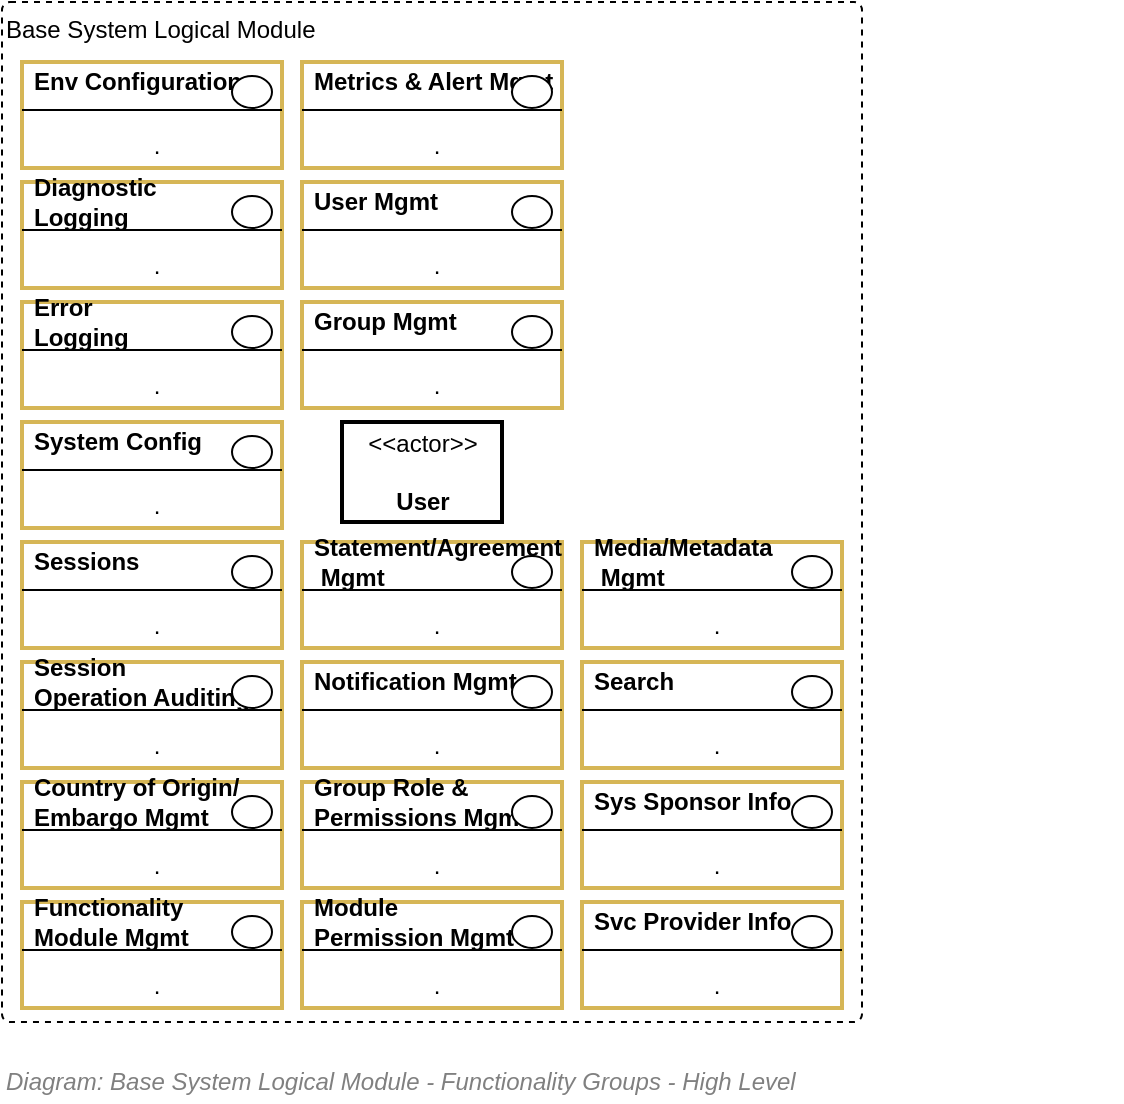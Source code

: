 <mxfile compressed="false" version="17.5.0" type="google">
  <diagram name="Maintainance Specialist Functionality" id="L82_7UWOB-eD7X1Nhyzg">
    <mxGraphModel grid="1" page="1" gridSize="10" guides="1" tooltips="1" connect="1" arrows="1" fold="1" pageScale="1" pageWidth="827" pageHeight="1169" math="0" shadow="0">
      <root>
        <mxCell id="U6dDKni8suYvyQFleUj0-0" />
        <mxCell id="U6dDKni8suYvyQFleUj0-1" parent="U6dDKni8suYvyQFleUj0-0" />
        <mxCell id="U6dDKni8suYvyQFleUj0-2" value="&lt;font style=&quot;font-size: 12px&quot;&gt;Diagram: Base System Logical Module - Functionality Groups - High Level&lt;/font&gt;" style="text;strokeColor=none;fillColor=none;html=1;fontSize=12;fontStyle=2;verticalAlign=middle;align=left;shadow=0;glass=0;comic=0;opacity=30;fontColor=#808080;strokeWidth=1;" vertex="1" parent="U6dDKni8suYvyQFleUj0-1">
          <mxGeometry x="120" y="660" width="520" height="20" as="geometry" />
        </mxCell>
        <UserObject label="" tooltip="ABOUT&#xa;&#xa;The Base Module provides Functionality that is pretty much common across all mature applications, from Diagnostics, through information about the system (who paid for it/who built it, who is supplying it/the reseller, the system name), through to the current Tenancy and User, its Media and what people think of it. &#xa;&#xa;&#xa;&#xa;Secondary Modules build on top of the Core module, adding Business Domain Specific functionality (described later)." id="U6dDKni8suYvyQFleUj0-3">
          <mxCell style="shape=image;html=1;verticalAlign=top;verticalLabelPosition=bottom;labelBackgroundColor=#ffffff;imageAspect=0;aspect=fixed;image=https://cdn1.iconfinder.com/data/icons/hawcons/32/699014-icon-28-information-128.png;shadow=0;dashed=0;fontFamily=Helvetica;fontSize=12;fontColor=#000000;align=center;strokeColor=#000000;fillColor=#505050;dashPattern=1 1;" vertex="1" parent="U6dDKni8suYvyQFleUj0-1">
            <mxGeometry x="660" y="660" width="20" height="20" as="geometry" />
          </mxCell>
        </UserObject>
        <mxCell id="U6dDKni8suYvyQFleUj0-4" value="Base System Logical Module" style="rounded=1;whiteSpace=wrap;html=1;strokeWidth=1;fillColor=none;dashed=1;absoluteArcSize=1;arcSize=8;container=1;collapsible=0;recursiveResize=0;align=left;verticalAlign=top;" vertex="1" parent="U6dDKni8suYvyQFleUj0-1">
          <mxGeometry x="120" y="130" width="430" height="510" as="geometry" />
        </mxCell>
        <mxCell id="U6dDKni8suYvyQFleUj0-5" value="" style="fontStyle=1;align=center;verticalAlign=top;childLayout=stackLayout;horizontal=1;horizontalStack=0;resizeParent=1;resizeParentMax=0;resizeLast=0;marginBottom=0;strokeColor=#d6b656;strokeWidth=2;fillColor=none;" vertex="1" parent="U6dDKni8suYvyQFleUj0-4">
          <mxGeometry x="10" y="90" width="130" height="53" as="geometry" />
        </mxCell>
        <mxCell id="U6dDKni8suYvyQFleUj0-6" value="Diagnostic &lt;br&gt;Logging" style="html=1;align=left;spacingLeft=4;verticalAlign=middle;strokeColor=none;fillColor=none;fontStyle=1" vertex="1" parent="U6dDKni8suYvyQFleUj0-5">
          <mxGeometry width="130" height="20" as="geometry" />
        </mxCell>
        <mxCell id="U6dDKni8suYvyQFleUj0-7" value="" style="shape=ellipse;" vertex="1" parent="U6dDKni8suYvyQFleUj0-6">
          <mxGeometry x="1" width="20" height="16" relative="1" as="geometry">
            <mxPoint x="-25" y="7" as="offset" />
          </mxGeometry>
        </mxCell>
        <mxCell id="U6dDKni8suYvyQFleUj0-8" value="" style="line;strokeWidth=1;fillColor=none;align=left;verticalAlign=middle;spacingTop=-1;spacingLeft=3;spacingRight=3;rotatable=0;labelPosition=right;points=[];portConstraint=eastwest;" vertex="1" parent="U6dDKni8suYvyQFleUj0-5">
          <mxGeometry y="20" width="130" height="8" as="geometry" />
        </mxCell>
        <mxCell id="U6dDKni8suYvyQFleUj0-9" value="." style="html=1;align=center;spacingLeft=4;verticalAlign=top;strokeColor=none;fillColor=none;" vertex="1" parent="U6dDKni8suYvyQFleUj0-5">
          <mxGeometry y="28" width="130" height="25" as="geometry" />
        </mxCell>
        <mxCell id="U6dDKni8suYvyQFleUj0-10" value="&amp;lt;&amp;lt;actor&amp;gt;&amp;gt;&lt;br&gt;&lt;br&gt;&lt;b&gt;User&lt;/b&gt;" style="text;html=1;align=center;verticalAlign=middle;dashed=0;strokeColor=#000000;strokeWidth=2;" vertex="1" parent="U6dDKni8suYvyQFleUj0-4">
          <mxGeometry x="170" y="210" width="80" height="50" as="geometry" />
        </mxCell>
        <mxCell id="U6dDKni8suYvyQFleUj0-11" value="" style="fontStyle=1;align=center;verticalAlign=top;childLayout=stackLayout;horizontal=1;horizontalStack=0;resizeParent=1;resizeParentMax=0;resizeLast=0;marginBottom=0;strokeColor=#d6b656;strokeWidth=2;fillColor=none;" vertex="1" parent="U6dDKni8suYvyQFleUj0-4">
          <mxGeometry x="10" y="150" width="130" height="53" as="geometry" />
        </mxCell>
        <mxCell id="U6dDKni8suYvyQFleUj0-12" value="Error &lt;br&gt;Logging" style="html=1;align=left;spacingLeft=4;verticalAlign=middle;strokeColor=none;fillColor=none;fontStyle=1" vertex="1" parent="U6dDKni8suYvyQFleUj0-11">
          <mxGeometry width="130" height="20" as="geometry" />
        </mxCell>
        <mxCell id="U6dDKni8suYvyQFleUj0-13" value="" style="shape=ellipse;" vertex="1" parent="U6dDKni8suYvyQFleUj0-12">
          <mxGeometry x="1" width="20" height="16" relative="1" as="geometry">
            <mxPoint x="-25" y="7" as="offset" />
          </mxGeometry>
        </mxCell>
        <mxCell id="U6dDKni8suYvyQFleUj0-14" value="" style="line;strokeWidth=1;fillColor=none;align=left;verticalAlign=middle;spacingTop=-1;spacingLeft=3;spacingRight=3;rotatable=0;labelPosition=right;points=[];portConstraint=eastwest;" vertex="1" parent="U6dDKni8suYvyQFleUj0-11">
          <mxGeometry y="20" width="130" height="8" as="geometry" />
        </mxCell>
        <mxCell id="U6dDKni8suYvyQFleUj0-15" value="." style="html=1;align=center;spacingLeft=4;verticalAlign=top;strokeColor=none;fillColor=none;" vertex="1" parent="U6dDKni8suYvyQFleUj0-11">
          <mxGeometry y="28" width="130" height="25" as="geometry" />
        </mxCell>
        <mxCell id="U6dDKni8suYvyQFleUj0-16" value="" style="fontStyle=1;align=center;verticalAlign=top;childLayout=stackLayout;horizontal=1;horizontalStack=0;resizeParent=1;resizeParentMax=0;resizeLast=0;marginBottom=0;strokeColor=#d6b656;strokeWidth=2;fillColor=none;" vertex="1" parent="U6dDKni8suYvyQFleUj0-4">
          <mxGeometry x="10" y="270" width="130" height="53" as="geometry" />
        </mxCell>
        <mxCell id="U6dDKni8suYvyQFleUj0-17" value="Sessions" style="html=1;align=left;spacingLeft=4;verticalAlign=middle;strokeColor=none;fillColor=none;fontStyle=1" vertex="1" parent="U6dDKni8suYvyQFleUj0-16">
          <mxGeometry width="130" height="20" as="geometry" />
        </mxCell>
        <mxCell id="U6dDKni8suYvyQFleUj0-18" value="" style="shape=ellipse;" vertex="1" parent="U6dDKni8suYvyQFleUj0-17">
          <mxGeometry x="1" width="20" height="16" relative="1" as="geometry">
            <mxPoint x="-25" y="7" as="offset" />
          </mxGeometry>
        </mxCell>
        <mxCell id="U6dDKni8suYvyQFleUj0-19" value="" style="line;strokeWidth=1;fillColor=none;align=left;verticalAlign=middle;spacingTop=-1;spacingLeft=3;spacingRight=3;rotatable=0;labelPosition=right;points=[];portConstraint=eastwest;" vertex="1" parent="U6dDKni8suYvyQFleUj0-16">
          <mxGeometry y="20" width="130" height="8" as="geometry" />
        </mxCell>
        <mxCell id="U6dDKni8suYvyQFleUj0-20" value="." style="html=1;align=center;spacingLeft=4;verticalAlign=top;strokeColor=none;fillColor=none;" vertex="1" parent="U6dDKni8suYvyQFleUj0-16">
          <mxGeometry y="28" width="130" height="25" as="geometry" />
        </mxCell>
        <mxCell id="U6dDKni8suYvyQFleUj0-21" value="" style="fontStyle=1;align=center;verticalAlign=top;childLayout=stackLayout;horizontal=1;horizontalStack=0;resizeParent=1;resizeParentMax=0;resizeLast=0;marginBottom=0;strokeColor=#d6b656;strokeWidth=2;fillColor=none;" vertex="1" parent="U6dDKni8suYvyQFleUj0-4">
          <mxGeometry x="10" y="210" width="130" height="53" as="geometry" />
        </mxCell>
        <mxCell id="U6dDKni8suYvyQFleUj0-22" value="System Config" style="html=1;align=left;spacingLeft=4;verticalAlign=middle;strokeColor=none;fillColor=none;fontStyle=1" vertex="1" parent="U6dDKni8suYvyQFleUj0-21">
          <mxGeometry width="130" height="20" as="geometry" />
        </mxCell>
        <mxCell id="U6dDKni8suYvyQFleUj0-23" value="" style="shape=ellipse;" vertex="1" parent="U6dDKni8suYvyQFleUj0-22">
          <mxGeometry x="1" width="20" height="16" relative="1" as="geometry">
            <mxPoint x="-25" y="7" as="offset" />
          </mxGeometry>
        </mxCell>
        <mxCell id="U6dDKni8suYvyQFleUj0-24" value="" style="line;strokeWidth=1;fillColor=none;align=left;verticalAlign=middle;spacingTop=-1;spacingLeft=3;spacingRight=3;rotatable=0;labelPosition=right;points=[];portConstraint=eastwest;" vertex="1" parent="U6dDKni8suYvyQFleUj0-21">
          <mxGeometry y="20" width="130" height="8" as="geometry" />
        </mxCell>
        <mxCell id="U6dDKni8suYvyQFleUj0-25" value="." style="html=1;align=center;spacingLeft=4;verticalAlign=top;strokeColor=none;fillColor=none;" vertex="1" parent="U6dDKni8suYvyQFleUj0-21">
          <mxGeometry y="28" width="130" height="25" as="geometry" />
        </mxCell>
        <mxCell id="U6dDKni8suYvyQFleUj0-26" value="" style="fontStyle=1;align=center;verticalAlign=top;childLayout=stackLayout;horizontal=1;horizontalStack=0;resizeParent=1;resizeParentMax=0;resizeLast=0;marginBottom=0;strokeColor=#d6b656;strokeWidth=2;fillColor=none;" vertex="1" parent="U6dDKni8suYvyQFleUj0-4">
          <mxGeometry x="290" y="390" width="130" height="53" as="geometry" />
        </mxCell>
        <mxCell id="U6dDKni8suYvyQFleUj0-27" value="Sys Sponsor Info" style="html=1;align=left;spacingLeft=4;verticalAlign=middle;strokeColor=none;fillColor=none;fontStyle=1" vertex="1" parent="U6dDKni8suYvyQFleUj0-26">
          <mxGeometry width="130" height="20" as="geometry" />
        </mxCell>
        <mxCell id="U6dDKni8suYvyQFleUj0-28" value="" style="shape=ellipse;" vertex="1" parent="U6dDKni8suYvyQFleUj0-27">
          <mxGeometry x="1" width="20" height="16" relative="1" as="geometry">
            <mxPoint x="-25" y="7" as="offset" />
          </mxGeometry>
        </mxCell>
        <mxCell id="U6dDKni8suYvyQFleUj0-29" value="" style="line;strokeWidth=1;fillColor=none;align=left;verticalAlign=middle;spacingTop=-1;spacingLeft=3;spacingRight=3;rotatable=0;labelPosition=right;points=[];portConstraint=eastwest;" vertex="1" parent="U6dDKni8suYvyQFleUj0-26">
          <mxGeometry y="20" width="130" height="8" as="geometry" />
        </mxCell>
        <mxCell id="U6dDKni8suYvyQFleUj0-30" value="." style="html=1;align=center;spacingLeft=4;verticalAlign=top;strokeColor=none;fillColor=none;" vertex="1" parent="U6dDKni8suYvyQFleUj0-26">
          <mxGeometry y="28" width="130" height="25" as="geometry" />
        </mxCell>
        <mxCell id="U6dDKni8suYvyQFleUj0-31" value="" style="fontStyle=1;align=center;verticalAlign=top;childLayout=stackLayout;horizontal=1;horizontalStack=0;resizeParent=1;resizeParentMax=0;resizeLast=0;marginBottom=0;strokeColor=#d6b656;strokeWidth=2;fillColor=none;" vertex="1" parent="U6dDKni8suYvyQFleUj0-4">
          <mxGeometry x="10" y="30" width="130" height="53" as="geometry" />
        </mxCell>
        <mxCell id="U6dDKni8suYvyQFleUj0-32" value="Env Configuration" style="html=1;align=left;spacingLeft=4;verticalAlign=middle;strokeColor=none;fillColor=none;fontStyle=1" vertex="1" parent="U6dDKni8suYvyQFleUj0-31">
          <mxGeometry width="130" height="20" as="geometry" />
        </mxCell>
        <mxCell id="U6dDKni8suYvyQFleUj0-33" value="" style="shape=ellipse;" vertex="1" parent="U6dDKni8suYvyQFleUj0-32">
          <mxGeometry x="1" width="20" height="16" relative="1" as="geometry">
            <mxPoint x="-25" y="7" as="offset" />
          </mxGeometry>
        </mxCell>
        <mxCell id="U6dDKni8suYvyQFleUj0-34" value="" style="line;strokeWidth=1;fillColor=none;align=left;verticalAlign=middle;spacingTop=-1;spacingLeft=3;spacingRight=3;rotatable=0;labelPosition=right;points=[];portConstraint=eastwest;" vertex="1" parent="U6dDKni8suYvyQFleUj0-31">
          <mxGeometry y="20" width="130" height="8" as="geometry" />
        </mxCell>
        <mxCell id="U6dDKni8suYvyQFleUj0-35" value="." style="html=1;align=center;spacingLeft=4;verticalAlign=top;strokeColor=none;fillColor=none;" vertex="1" parent="U6dDKni8suYvyQFleUj0-31">
          <mxGeometry y="28" width="130" height="25" as="geometry" />
        </mxCell>
        <mxCell id="U6dDKni8suYvyQFleUj0-36" value="" style="fontStyle=1;align=center;verticalAlign=top;childLayout=stackLayout;horizontal=1;horizontalStack=0;resizeParent=1;resizeParentMax=0;resizeLast=0;marginBottom=0;strokeColor=#d6b656;strokeWidth=2;fillColor=none;" vertex="1" parent="U6dDKni8suYvyQFleUj0-4">
          <mxGeometry x="290" y="450" width="130" height="53" as="geometry" />
        </mxCell>
        <mxCell id="U6dDKni8suYvyQFleUj0-37" value="Svc Provider Info" style="html=1;align=left;spacingLeft=4;verticalAlign=middle;strokeColor=none;fillColor=none;fontStyle=1" vertex="1" parent="U6dDKni8suYvyQFleUj0-36">
          <mxGeometry width="130" height="20" as="geometry" />
        </mxCell>
        <mxCell id="U6dDKni8suYvyQFleUj0-38" value="" style="shape=ellipse;" vertex="1" parent="U6dDKni8suYvyQFleUj0-37">
          <mxGeometry x="1" width="20" height="16" relative="1" as="geometry">
            <mxPoint x="-25" y="7" as="offset" />
          </mxGeometry>
        </mxCell>
        <mxCell id="U6dDKni8suYvyQFleUj0-39" value="" style="line;strokeWidth=1;fillColor=none;align=left;verticalAlign=middle;spacingTop=-1;spacingLeft=3;spacingRight=3;rotatable=0;labelPosition=right;points=[];portConstraint=eastwest;" vertex="1" parent="U6dDKni8suYvyQFleUj0-36">
          <mxGeometry y="20" width="130" height="8" as="geometry" />
        </mxCell>
        <mxCell id="U6dDKni8suYvyQFleUj0-40" value="." style="html=1;align=center;spacingLeft=4;verticalAlign=top;strokeColor=none;fillColor=none;" vertex="1" parent="U6dDKni8suYvyQFleUj0-36">
          <mxGeometry y="28" width="130" height="25" as="geometry" />
        </mxCell>
        <mxCell id="U6dDKni8suYvyQFleUj0-41" value="" style="fontStyle=1;align=center;verticalAlign=top;childLayout=stackLayout;horizontal=1;horizontalStack=0;resizeParent=1;resizeParentMax=0;resizeLast=0;marginBottom=0;strokeColor=#d6b656;strokeWidth=2;fillColor=none;" vertex="1" parent="U6dDKni8suYvyQFleUj0-4">
          <mxGeometry x="10" y="330" width="130" height="53" as="geometry" />
        </mxCell>
        <mxCell id="U6dDKni8suYvyQFleUj0-42" value="Session&lt;br&gt;Operation Auditing" style="html=1;align=left;spacingLeft=4;verticalAlign=middle;strokeColor=none;fillColor=none;fontStyle=1" vertex="1" parent="U6dDKni8suYvyQFleUj0-41">
          <mxGeometry width="130" height="20" as="geometry" />
        </mxCell>
        <mxCell id="U6dDKni8suYvyQFleUj0-43" value="" style="shape=ellipse;" vertex="1" parent="U6dDKni8suYvyQFleUj0-42">
          <mxGeometry x="1" width="20" height="16" relative="1" as="geometry">
            <mxPoint x="-25" y="7" as="offset" />
          </mxGeometry>
        </mxCell>
        <mxCell id="U6dDKni8suYvyQFleUj0-44" value="" style="line;strokeWidth=1;fillColor=none;align=left;verticalAlign=middle;spacingTop=-1;spacingLeft=3;spacingRight=3;rotatable=0;labelPosition=right;points=[];portConstraint=eastwest;" vertex="1" parent="U6dDKni8suYvyQFleUj0-41">
          <mxGeometry y="20" width="130" height="8" as="geometry" />
        </mxCell>
        <mxCell id="U6dDKni8suYvyQFleUj0-45" value="." style="html=1;align=center;spacingLeft=4;verticalAlign=top;strokeColor=none;fillColor=none;" vertex="1" parent="U6dDKni8suYvyQFleUj0-41">
          <mxGeometry y="28" width="130" height="25" as="geometry" />
        </mxCell>
        <mxCell id="U6dDKni8suYvyQFleUj0-46" value="" style="fontStyle=1;align=center;verticalAlign=top;childLayout=stackLayout;horizontal=1;horizontalStack=0;resizeParent=1;resizeParentMax=0;resizeLast=0;marginBottom=0;strokeColor=#d6b656;strokeWidth=2;fillColor=none;" vertex="1" parent="U6dDKni8suYvyQFleUj0-4">
          <mxGeometry x="150" y="90" width="130" height="53" as="geometry" />
        </mxCell>
        <mxCell id="U6dDKni8suYvyQFleUj0-47" value="User Mgmt" style="html=1;align=left;spacingLeft=4;verticalAlign=middle;strokeColor=none;fillColor=none;fontStyle=1" vertex="1" parent="U6dDKni8suYvyQFleUj0-46">
          <mxGeometry width="130" height="20" as="geometry" />
        </mxCell>
        <mxCell id="U6dDKni8suYvyQFleUj0-48" value="" style="shape=ellipse;" vertex="1" parent="U6dDKni8suYvyQFleUj0-47">
          <mxGeometry x="1" width="20" height="16" relative="1" as="geometry">
            <mxPoint x="-25" y="7" as="offset" />
          </mxGeometry>
        </mxCell>
        <mxCell id="U6dDKni8suYvyQFleUj0-49" value="" style="line;strokeWidth=1;fillColor=none;align=left;verticalAlign=middle;spacingTop=-1;spacingLeft=3;spacingRight=3;rotatable=0;labelPosition=right;points=[];portConstraint=eastwest;" vertex="1" parent="U6dDKni8suYvyQFleUj0-46">
          <mxGeometry y="20" width="130" height="8" as="geometry" />
        </mxCell>
        <mxCell id="U6dDKni8suYvyQFleUj0-50" value="." style="html=1;align=center;spacingLeft=4;verticalAlign=top;strokeColor=none;fillColor=none;" vertex="1" parent="U6dDKni8suYvyQFleUj0-46">
          <mxGeometry y="28" width="130" height="25" as="geometry" />
        </mxCell>
        <mxCell id="U6dDKni8suYvyQFleUj0-51" value="" style="fontStyle=1;align=center;verticalAlign=top;childLayout=stackLayout;horizontal=1;horizontalStack=0;resizeParent=1;resizeParentMax=0;resizeLast=0;marginBottom=0;strokeColor=#d6b656;strokeWidth=2;fillColor=none;" vertex="1" parent="U6dDKni8suYvyQFleUj0-4">
          <mxGeometry x="150" y="150" width="130" height="53" as="geometry" />
        </mxCell>
        <mxCell id="U6dDKni8suYvyQFleUj0-52" value="Group Mgmt" style="html=1;align=left;spacingLeft=4;verticalAlign=middle;strokeColor=none;fillColor=none;fontStyle=1" vertex="1" parent="U6dDKni8suYvyQFleUj0-51">
          <mxGeometry width="130" height="20" as="geometry" />
        </mxCell>
        <mxCell id="U6dDKni8suYvyQFleUj0-53" value="" style="shape=ellipse;" vertex="1" parent="U6dDKni8suYvyQFleUj0-52">
          <mxGeometry x="1" width="20" height="16" relative="1" as="geometry">
            <mxPoint x="-25" y="7" as="offset" />
          </mxGeometry>
        </mxCell>
        <mxCell id="U6dDKni8suYvyQFleUj0-54" value="" style="line;strokeWidth=1;fillColor=none;align=left;verticalAlign=middle;spacingTop=-1;spacingLeft=3;spacingRight=3;rotatable=0;labelPosition=right;points=[];portConstraint=eastwest;" vertex="1" parent="U6dDKni8suYvyQFleUj0-51">
          <mxGeometry y="20" width="130" height="8" as="geometry" />
        </mxCell>
        <mxCell id="U6dDKni8suYvyQFleUj0-55" value="." style="html=1;align=center;spacingLeft=4;verticalAlign=top;strokeColor=none;fillColor=none;" vertex="1" parent="U6dDKni8suYvyQFleUj0-51">
          <mxGeometry y="28" width="130" height="25" as="geometry" />
        </mxCell>
        <mxCell id="U6dDKni8suYvyQFleUj0-56" value="" style="fontStyle=1;align=center;verticalAlign=top;childLayout=stackLayout;horizontal=1;horizontalStack=0;resizeParent=1;resizeParentMax=0;resizeLast=0;marginBottom=0;strokeColor=#d6b656;strokeWidth=2;fillColor=none;" vertex="1" parent="U6dDKni8suYvyQFleUj0-4">
          <mxGeometry x="150" y="270" width="130" height="53" as="geometry" />
        </mxCell>
        <mxCell id="U6dDKni8suYvyQFleUj0-57" value="Statement/Agreement&lt;br&gt;&amp;nbsp;Mgmt" style="html=1;align=left;spacingLeft=4;verticalAlign=middle;strokeColor=none;fillColor=none;fontStyle=1" vertex="1" parent="U6dDKni8suYvyQFleUj0-56">
          <mxGeometry width="130" height="20" as="geometry" />
        </mxCell>
        <mxCell id="U6dDKni8suYvyQFleUj0-58" value="" style="shape=ellipse;" vertex="1" parent="U6dDKni8suYvyQFleUj0-57">
          <mxGeometry x="1" width="20" height="16" relative="1" as="geometry">
            <mxPoint x="-25" y="7" as="offset" />
          </mxGeometry>
        </mxCell>
        <mxCell id="U6dDKni8suYvyQFleUj0-59" value="" style="line;strokeWidth=1;fillColor=none;align=left;verticalAlign=middle;spacingTop=-1;spacingLeft=3;spacingRight=3;rotatable=0;labelPosition=right;points=[];portConstraint=eastwest;" vertex="1" parent="U6dDKni8suYvyQFleUj0-56">
          <mxGeometry y="20" width="130" height="8" as="geometry" />
        </mxCell>
        <mxCell id="U6dDKni8suYvyQFleUj0-60" value="." style="html=1;align=center;spacingLeft=4;verticalAlign=top;strokeColor=none;fillColor=none;" vertex="1" parent="U6dDKni8suYvyQFleUj0-56">
          <mxGeometry y="28" width="130" height="25" as="geometry" />
        </mxCell>
        <mxCell id="U6dDKni8suYvyQFleUj0-81" value="" style="fontStyle=1;align=center;verticalAlign=top;childLayout=stackLayout;horizontal=1;horizontalStack=0;resizeParent=1;resizeParentMax=0;resizeLast=0;marginBottom=0;strokeColor=#d6b656;strokeWidth=2;fillColor=none;" vertex="1" parent="U6dDKni8suYvyQFleUj0-4">
          <mxGeometry x="10" y="390" width="130" height="53" as="geometry" />
        </mxCell>
        <mxCell id="U6dDKni8suYvyQFleUj0-82" value="Country of Origin/&lt;br&gt;Embargo Mgmt" style="html=1;align=left;spacingLeft=4;verticalAlign=middle;strokeColor=none;fillColor=none;fontStyle=1" vertex="1" parent="U6dDKni8suYvyQFleUj0-81">
          <mxGeometry width="130" height="20" as="geometry" />
        </mxCell>
        <mxCell id="U6dDKni8suYvyQFleUj0-83" value="" style="shape=ellipse;" vertex="1" parent="U6dDKni8suYvyQFleUj0-82">
          <mxGeometry x="1" width="20" height="16" relative="1" as="geometry">
            <mxPoint x="-25" y="7" as="offset" />
          </mxGeometry>
        </mxCell>
        <mxCell id="U6dDKni8suYvyQFleUj0-84" value="" style="line;strokeWidth=1;fillColor=none;align=left;verticalAlign=middle;spacingTop=-1;spacingLeft=3;spacingRight=3;rotatable=0;labelPosition=right;points=[];portConstraint=eastwest;" vertex="1" parent="U6dDKni8suYvyQFleUj0-81">
          <mxGeometry y="20" width="130" height="8" as="geometry" />
        </mxCell>
        <mxCell id="U6dDKni8suYvyQFleUj0-85" value="." style="html=1;align=center;spacingLeft=4;verticalAlign=top;strokeColor=none;fillColor=none;" vertex="1" parent="U6dDKni8suYvyQFleUj0-81">
          <mxGeometry y="28" width="130" height="25" as="geometry" />
        </mxCell>
        <mxCell id="U6dDKni8suYvyQFleUj0-86" value="" style="fontStyle=1;align=center;verticalAlign=top;childLayout=stackLayout;horizontal=1;horizontalStack=0;resizeParent=1;resizeParentMax=0;resizeLast=0;marginBottom=0;strokeColor=#d6b656;strokeWidth=2;fillColor=none;" vertex="1" parent="U6dDKni8suYvyQFleUj0-4">
          <mxGeometry x="150" y="450" width="130" height="53" as="geometry" />
        </mxCell>
        <mxCell id="U6dDKni8suYvyQFleUj0-87" value="Module &lt;br&gt;Permission Mgmt" style="html=1;align=left;spacingLeft=4;verticalAlign=middle;strokeColor=none;fillColor=none;fontStyle=1" vertex="1" parent="U6dDKni8suYvyQFleUj0-86">
          <mxGeometry width="130" height="20" as="geometry" />
        </mxCell>
        <mxCell id="U6dDKni8suYvyQFleUj0-88" value="" style="shape=ellipse;" vertex="1" parent="U6dDKni8suYvyQFleUj0-87">
          <mxGeometry x="1" width="20" height="16" relative="1" as="geometry">
            <mxPoint x="-25" y="7" as="offset" />
          </mxGeometry>
        </mxCell>
        <mxCell id="U6dDKni8suYvyQFleUj0-89" value="" style="line;strokeWidth=1;fillColor=none;align=left;verticalAlign=middle;spacingTop=-1;spacingLeft=3;spacingRight=3;rotatable=0;labelPosition=right;points=[];portConstraint=eastwest;" vertex="1" parent="U6dDKni8suYvyQFleUj0-86">
          <mxGeometry y="20" width="130" height="8" as="geometry" />
        </mxCell>
        <mxCell id="U6dDKni8suYvyQFleUj0-90" value="." style="html=1;align=center;spacingLeft=4;verticalAlign=top;strokeColor=none;fillColor=none;" vertex="1" parent="U6dDKni8suYvyQFleUj0-86">
          <mxGeometry y="28" width="130" height="25" as="geometry" />
        </mxCell>
        <mxCell id="U6dDKni8suYvyQFleUj0-91" value="" style="fontStyle=1;align=center;verticalAlign=top;childLayout=stackLayout;horizontal=1;horizontalStack=0;resizeParent=1;resizeParentMax=0;resizeLast=0;marginBottom=0;strokeColor=#d6b656;strokeWidth=2;fillColor=none;" vertex="1" parent="U6dDKni8suYvyQFleUj0-4">
          <mxGeometry x="10" y="450" width="130" height="53" as="geometry" />
        </mxCell>
        <mxCell id="U6dDKni8suYvyQFleUj0-92" value="Functionality&lt;br&gt;Module Mgmt" style="html=1;align=left;spacingLeft=4;verticalAlign=middle;strokeColor=none;fillColor=none;fontStyle=1" vertex="1" parent="U6dDKni8suYvyQFleUj0-91">
          <mxGeometry width="130" height="20" as="geometry" />
        </mxCell>
        <mxCell id="U6dDKni8suYvyQFleUj0-93" value="" style="shape=ellipse;" vertex="1" parent="U6dDKni8suYvyQFleUj0-92">
          <mxGeometry x="1" width="20" height="16" relative="1" as="geometry">
            <mxPoint x="-25" y="7" as="offset" />
          </mxGeometry>
        </mxCell>
        <mxCell id="U6dDKni8suYvyQFleUj0-94" value="" style="line;strokeWidth=1;fillColor=none;align=left;verticalAlign=middle;spacingTop=-1;spacingLeft=3;spacingRight=3;rotatable=0;labelPosition=right;points=[];portConstraint=eastwest;" vertex="1" parent="U6dDKni8suYvyQFleUj0-91">
          <mxGeometry y="20" width="130" height="8" as="geometry" />
        </mxCell>
        <mxCell id="U6dDKni8suYvyQFleUj0-95" value="." style="html=1;align=center;spacingLeft=4;verticalAlign=top;strokeColor=none;fillColor=none;" vertex="1" parent="U6dDKni8suYvyQFleUj0-91">
          <mxGeometry y="28" width="130" height="25" as="geometry" />
        </mxCell>
        <mxCell id="U6dDKni8suYvyQFleUj0-96" value="" style="fontStyle=1;align=center;verticalAlign=top;childLayout=stackLayout;horizontal=1;horizontalStack=0;resizeParent=1;resizeParentMax=0;resizeLast=0;marginBottom=0;strokeColor=#d6b656;strokeWidth=2;fillColor=none;" vertex="1" parent="U6dDKni8suYvyQFleUj0-4">
          <mxGeometry x="150" y="390" width="130" height="53" as="geometry" />
        </mxCell>
        <mxCell id="U6dDKni8suYvyQFleUj0-97" value="Group Role &amp;amp; &lt;br&gt;Permissions Mgmt" style="html=1;align=left;spacingLeft=4;verticalAlign=middle;strokeColor=none;fillColor=none;fontStyle=1" vertex="1" parent="U6dDKni8suYvyQFleUj0-96">
          <mxGeometry width="130" height="20" as="geometry" />
        </mxCell>
        <mxCell id="U6dDKni8suYvyQFleUj0-98" value="" style="shape=ellipse;" vertex="1" parent="U6dDKni8suYvyQFleUj0-97">
          <mxGeometry x="1" width="20" height="16" relative="1" as="geometry">
            <mxPoint x="-25" y="7" as="offset" />
          </mxGeometry>
        </mxCell>
        <mxCell id="U6dDKni8suYvyQFleUj0-99" value="" style="line;strokeWidth=1;fillColor=none;align=left;verticalAlign=middle;spacingTop=-1;spacingLeft=3;spacingRight=3;rotatable=0;labelPosition=right;points=[];portConstraint=eastwest;" vertex="1" parent="U6dDKni8suYvyQFleUj0-96">
          <mxGeometry y="20" width="130" height="8" as="geometry" />
        </mxCell>
        <mxCell id="U6dDKni8suYvyQFleUj0-100" value="." style="html=1;align=center;spacingLeft=4;verticalAlign=top;strokeColor=none;fillColor=none;" vertex="1" parent="U6dDKni8suYvyQFleUj0-96">
          <mxGeometry y="28" width="130" height="25" as="geometry" />
        </mxCell>
        <mxCell id="U6dDKni8suYvyQFleUj0-101" value="" style="fontStyle=1;align=center;verticalAlign=top;childLayout=stackLayout;horizontal=1;horizontalStack=0;resizeParent=1;resizeParentMax=0;resizeLast=0;marginBottom=0;strokeColor=#d6b656;strokeWidth=2;fillColor=none;" vertex="1" parent="U6dDKni8suYvyQFleUj0-4">
          <mxGeometry x="290" y="270" width="130" height="53" as="geometry" />
        </mxCell>
        <mxCell id="U6dDKni8suYvyQFleUj0-102" value="Media/Metadata&lt;br&gt;&amp;nbsp;Mgmt" style="html=1;align=left;spacingLeft=4;verticalAlign=middle;strokeColor=none;fillColor=none;fontStyle=1" vertex="1" parent="U6dDKni8suYvyQFleUj0-101">
          <mxGeometry width="130" height="20" as="geometry" />
        </mxCell>
        <mxCell id="U6dDKni8suYvyQFleUj0-103" value="" style="shape=ellipse;" vertex="1" parent="U6dDKni8suYvyQFleUj0-102">
          <mxGeometry x="1" width="20" height="16" relative="1" as="geometry">
            <mxPoint x="-25" y="7" as="offset" />
          </mxGeometry>
        </mxCell>
        <mxCell id="U6dDKni8suYvyQFleUj0-104" value="" style="line;strokeWidth=1;fillColor=none;align=left;verticalAlign=middle;spacingTop=-1;spacingLeft=3;spacingRight=3;rotatable=0;labelPosition=right;points=[];portConstraint=eastwest;" vertex="1" parent="U6dDKni8suYvyQFleUj0-101">
          <mxGeometry y="20" width="130" height="8" as="geometry" />
        </mxCell>
        <mxCell id="U6dDKni8suYvyQFleUj0-105" value="." style="html=1;align=center;spacingLeft=4;verticalAlign=top;strokeColor=none;fillColor=none;" vertex="1" parent="U6dDKni8suYvyQFleUj0-101">
          <mxGeometry y="28" width="130" height="25" as="geometry" />
        </mxCell>
        <mxCell id="U6dDKni8suYvyQFleUj0-106" value="" style="fontStyle=1;align=center;verticalAlign=top;childLayout=stackLayout;horizontal=1;horizontalStack=0;resizeParent=1;resizeParentMax=0;resizeLast=0;marginBottom=0;strokeColor=#d6b656;strokeWidth=2;fillColor=none;" vertex="1" parent="U6dDKni8suYvyQFleUj0-4">
          <mxGeometry x="290" y="330" width="130" height="53" as="geometry" />
        </mxCell>
        <mxCell id="U6dDKni8suYvyQFleUj0-107" value="Search" style="html=1;align=left;spacingLeft=4;verticalAlign=middle;strokeColor=none;fillColor=none;fontStyle=1" vertex="1" parent="U6dDKni8suYvyQFleUj0-106">
          <mxGeometry width="130" height="20" as="geometry" />
        </mxCell>
        <mxCell id="U6dDKni8suYvyQFleUj0-108" value="" style="shape=ellipse;" vertex="1" parent="U6dDKni8suYvyQFleUj0-107">
          <mxGeometry x="1" width="20" height="16" relative="1" as="geometry">
            <mxPoint x="-25" y="7" as="offset" />
          </mxGeometry>
        </mxCell>
        <mxCell id="U6dDKni8suYvyQFleUj0-109" value="" style="line;strokeWidth=1;fillColor=none;align=left;verticalAlign=middle;spacingTop=-1;spacingLeft=3;spacingRight=3;rotatable=0;labelPosition=right;points=[];portConstraint=eastwest;" vertex="1" parent="U6dDKni8suYvyQFleUj0-106">
          <mxGeometry y="20" width="130" height="8" as="geometry" />
        </mxCell>
        <mxCell id="U6dDKni8suYvyQFleUj0-110" value="." style="html=1;align=center;spacingLeft=4;verticalAlign=top;strokeColor=none;fillColor=none;" vertex="1" parent="U6dDKni8suYvyQFleUj0-106">
          <mxGeometry y="28" width="130" height="25" as="geometry" />
        </mxCell>
        <mxCell id="U6dDKni8suYvyQFleUj0-111" value="" style="fontStyle=1;align=center;verticalAlign=top;childLayout=stackLayout;horizontal=1;horizontalStack=0;resizeParent=1;resizeParentMax=0;resizeLast=0;marginBottom=0;strokeColor=#d6b656;strokeWidth=2;fillColor=none;" vertex="1" parent="U6dDKni8suYvyQFleUj0-4">
          <mxGeometry x="150" y="330" width="130" height="53" as="geometry" />
        </mxCell>
        <mxCell id="U6dDKni8suYvyQFleUj0-112" value="Notification Mgmt" style="html=1;align=left;spacingLeft=4;verticalAlign=middle;strokeColor=none;fillColor=none;fontStyle=1" vertex="1" parent="U6dDKni8suYvyQFleUj0-111">
          <mxGeometry width="130" height="20" as="geometry" />
        </mxCell>
        <mxCell id="U6dDKni8suYvyQFleUj0-113" value="" style="shape=ellipse;" vertex="1" parent="U6dDKni8suYvyQFleUj0-112">
          <mxGeometry x="1" width="20" height="16" relative="1" as="geometry">
            <mxPoint x="-25" y="7" as="offset" />
          </mxGeometry>
        </mxCell>
        <mxCell id="U6dDKni8suYvyQFleUj0-114" value="" style="line;strokeWidth=1;fillColor=none;align=left;verticalAlign=middle;spacingTop=-1;spacingLeft=3;spacingRight=3;rotatable=0;labelPosition=right;points=[];portConstraint=eastwest;" vertex="1" parent="U6dDKni8suYvyQFleUj0-111">
          <mxGeometry y="20" width="130" height="8" as="geometry" />
        </mxCell>
        <mxCell id="U6dDKni8suYvyQFleUj0-115" value="." style="html=1;align=center;spacingLeft=4;verticalAlign=top;strokeColor=none;fillColor=none;" vertex="1" parent="U6dDKni8suYvyQFleUj0-111">
          <mxGeometry y="28" width="130" height="25" as="geometry" />
        </mxCell>
        <mxCell id="U6dDKni8suYvyQFleUj0-116" value="" style="fontStyle=1;align=center;verticalAlign=top;childLayout=stackLayout;horizontal=1;horizontalStack=0;resizeParent=1;resizeParentMax=0;resizeLast=0;marginBottom=0;strokeColor=#d6b656;strokeWidth=2;fillColor=none;" vertex="1" parent="U6dDKni8suYvyQFleUj0-1">
          <mxGeometry x="270" y="160" width="130" height="53" as="geometry" />
        </mxCell>
        <mxCell id="U6dDKni8suYvyQFleUj0-117" value="Metrics &amp;amp; Alert Mgmt" style="html=1;align=left;spacingLeft=4;verticalAlign=middle;strokeColor=none;fillColor=none;fontStyle=1" vertex="1" parent="U6dDKni8suYvyQFleUj0-116">
          <mxGeometry width="130" height="20" as="geometry" />
        </mxCell>
        <mxCell id="U6dDKni8suYvyQFleUj0-118" value="" style="shape=ellipse;" vertex="1" parent="U6dDKni8suYvyQFleUj0-117">
          <mxGeometry x="1" width="20" height="16" relative="1" as="geometry">
            <mxPoint x="-25" y="7" as="offset" />
          </mxGeometry>
        </mxCell>
        <mxCell id="U6dDKni8suYvyQFleUj0-119" value="" style="line;strokeWidth=1;fillColor=none;align=left;verticalAlign=middle;spacingTop=-1;spacingLeft=3;spacingRight=3;rotatable=0;labelPosition=right;points=[];portConstraint=eastwest;" vertex="1" parent="U6dDKni8suYvyQFleUj0-116">
          <mxGeometry y="20" width="130" height="8" as="geometry" />
        </mxCell>
        <mxCell id="U6dDKni8suYvyQFleUj0-120" value="." style="html=1;align=center;spacingLeft=4;verticalAlign=top;strokeColor=none;fillColor=none;" vertex="1" parent="U6dDKni8suYvyQFleUj0-116">
          <mxGeometry y="28" width="130" height="25" as="geometry" />
        </mxCell>
      </root>
    </mxGraphModel>
  </diagram>
</mxfile>
